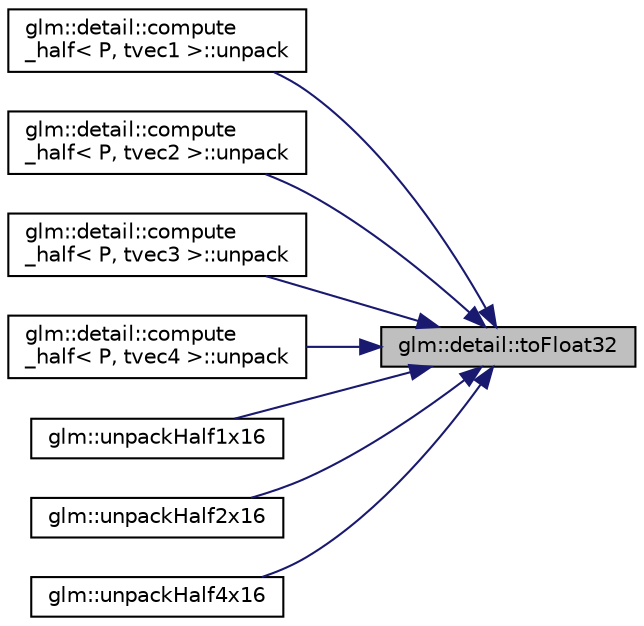 digraph "glm::detail::toFloat32"
{
 // LATEX_PDF_SIZE
  edge [fontname="Helvetica",fontsize="10",labelfontname="Helvetica",labelfontsize="10"];
  node [fontname="Helvetica",fontsize="10",shape=record];
  rankdir="RL";
  Node1 [label="glm::detail::toFloat32",height=0.2,width=0.4,color="black", fillcolor="grey75", style="filled", fontcolor="black",tooltip=" "];
  Node1 -> Node2 [dir="back",color="midnightblue",fontsize="10",style="solid",fontname="Helvetica"];
  Node2 [label="glm::detail::compute\l_half\< P, tvec1 \>::unpack",height=0.2,width=0.4,color="black", fillcolor="white", style="filled",URL="$structglm_1_1detail_1_1compute__half_3_01_p_00_01tvec1_01_4.html#a92e6b667d1d28ae167b9df692c805afd",tooltip=" "];
  Node1 -> Node3 [dir="back",color="midnightblue",fontsize="10",style="solid",fontname="Helvetica"];
  Node3 [label="glm::detail::compute\l_half\< P, tvec2 \>::unpack",height=0.2,width=0.4,color="black", fillcolor="white", style="filled",URL="$structglm_1_1detail_1_1compute__half_3_01_p_00_01tvec2_01_4.html#a6458eaa1f6f937b70380469ad6c17f5e",tooltip=" "];
  Node1 -> Node4 [dir="back",color="midnightblue",fontsize="10",style="solid",fontname="Helvetica"];
  Node4 [label="glm::detail::compute\l_half\< P, tvec3 \>::unpack",height=0.2,width=0.4,color="black", fillcolor="white", style="filled",URL="$structglm_1_1detail_1_1compute__half_3_01_p_00_01tvec3_01_4.html#a48226a2ef3176a5fbf6bbad330180517",tooltip=" "];
  Node1 -> Node5 [dir="back",color="midnightblue",fontsize="10",style="solid",fontname="Helvetica"];
  Node5 [label="glm::detail::compute\l_half\< P, tvec4 \>::unpack",height=0.2,width=0.4,color="black", fillcolor="white", style="filled",URL="$structglm_1_1detail_1_1compute__half_3_01_p_00_01tvec4_01_4.html#a60cf0de8f240ff4836f7f96799cf5494",tooltip=" "];
  Node1 -> Node6 [dir="back",color="midnightblue",fontsize="10",style="solid",fontname="Helvetica"];
  Node6 [label="glm::unpackHalf1x16",height=0.2,width=0.4,color="black", fillcolor="white", style="filled",URL="$group__gtc__packing.html#gaa6eebcdfc746584b7d1823f1d5344fed",tooltip=" "];
  Node1 -> Node7 [dir="back",color="midnightblue",fontsize="10",style="solid",fontname="Helvetica"];
  Node7 [label="glm::unpackHalf2x16",height=0.2,width=0.4,color="black", fillcolor="white", style="filled",URL="$group__core__func__packing.html#ga90be544929ed83fa7039208bbab8c0ba",tooltip=" "];
  Node1 -> Node8 [dir="back",color="midnightblue",fontsize="10",style="solid",fontname="Helvetica"];
  Node8 [label="glm::unpackHalf4x16",height=0.2,width=0.4,color="black", fillcolor="white", style="filled",URL="$group__gtc__packing.html#gaea526d6491ad40401eac34803984bf27",tooltip=" "];
}
